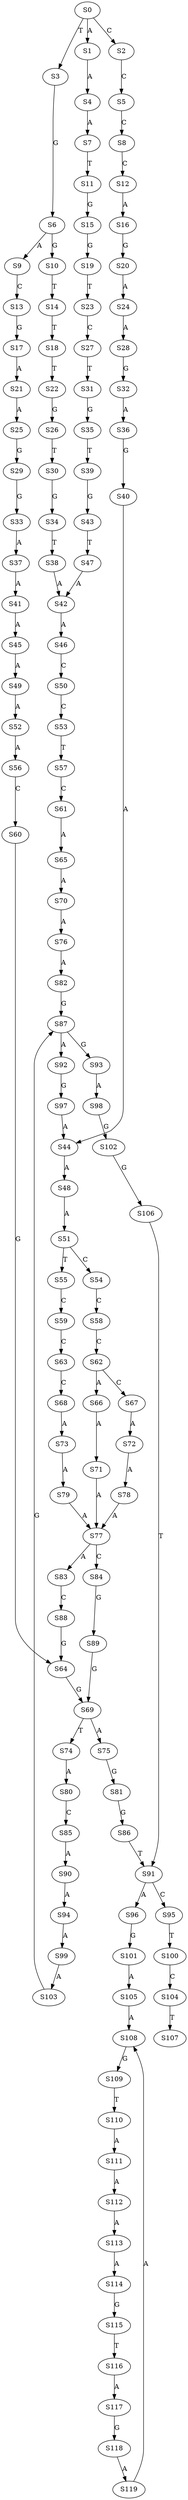 strict digraph  {
	S0 -> S1 [ label = A ];
	S0 -> S2 [ label = C ];
	S0 -> S3 [ label = T ];
	S1 -> S4 [ label = A ];
	S2 -> S5 [ label = C ];
	S3 -> S6 [ label = G ];
	S4 -> S7 [ label = A ];
	S5 -> S8 [ label = C ];
	S6 -> S9 [ label = A ];
	S6 -> S10 [ label = G ];
	S7 -> S11 [ label = T ];
	S8 -> S12 [ label = C ];
	S9 -> S13 [ label = C ];
	S10 -> S14 [ label = T ];
	S11 -> S15 [ label = G ];
	S12 -> S16 [ label = A ];
	S13 -> S17 [ label = G ];
	S14 -> S18 [ label = T ];
	S15 -> S19 [ label = G ];
	S16 -> S20 [ label = G ];
	S17 -> S21 [ label = A ];
	S18 -> S22 [ label = T ];
	S19 -> S23 [ label = T ];
	S20 -> S24 [ label = A ];
	S21 -> S25 [ label = A ];
	S22 -> S26 [ label = G ];
	S23 -> S27 [ label = C ];
	S24 -> S28 [ label = A ];
	S25 -> S29 [ label = G ];
	S26 -> S30 [ label = T ];
	S27 -> S31 [ label = T ];
	S28 -> S32 [ label = G ];
	S29 -> S33 [ label = G ];
	S30 -> S34 [ label = G ];
	S31 -> S35 [ label = G ];
	S32 -> S36 [ label = A ];
	S33 -> S37 [ label = A ];
	S34 -> S38 [ label = T ];
	S35 -> S39 [ label = T ];
	S36 -> S40 [ label = G ];
	S37 -> S41 [ label = A ];
	S38 -> S42 [ label = A ];
	S39 -> S43 [ label = G ];
	S40 -> S44 [ label = A ];
	S41 -> S45 [ label = A ];
	S42 -> S46 [ label = A ];
	S43 -> S47 [ label = T ];
	S44 -> S48 [ label = A ];
	S45 -> S49 [ label = A ];
	S46 -> S50 [ label = C ];
	S47 -> S42 [ label = A ];
	S48 -> S51 [ label = A ];
	S49 -> S52 [ label = A ];
	S50 -> S53 [ label = C ];
	S51 -> S54 [ label = C ];
	S51 -> S55 [ label = T ];
	S52 -> S56 [ label = A ];
	S53 -> S57 [ label = T ];
	S54 -> S58 [ label = C ];
	S55 -> S59 [ label = C ];
	S56 -> S60 [ label = C ];
	S57 -> S61 [ label = C ];
	S58 -> S62 [ label = C ];
	S59 -> S63 [ label = C ];
	S60 -> S64 [ label = G ];
	S61 -> S65 [ label = A ];
	S62 -> S66 [ label = A ];
	S62 -> S67 [ label = C ];
	S63 -> S68 [ label = C ];
	S64 -> S69 [ label = G ];
	S65 -> S70 [ label = A ];
	S66 -> S71 [ label = A ];
	S67 -> S72 [ label = A ];
	S68 -> S73 [ label = A ];
	S69 -> S74 [ label = T ];
	S69 -> S75 [ label = A ];
	S70 -> S76 [ label = A ];
	S71 -> S77 [ label = A ];
	S72 -> S78 [ label = A ];
	S73 -> S79 [ label = A ];
	S74 -> S80 [ label = A ];
	S75 -> S81 [ label = G ];
	S76 -> S82 [ label = A ];
	S77 -> S83 [ label = A ];
	S77 -> S84 [ label = C ];
	S78 -> S77 [ label = A ];
	S79 -> S77 [ label = A ];
	S80 -> S85 [ label = C ];
	S81 -> S86 [ label = G ];
	S82 -> S87 [ label = G ];
	S83 -> S88 [ label = C ];
	S84 -> S89 [ label = G ];
	S85 -> S90 [ label = A ];
	S86 -> S91 [ label = T ];
	S87 -> S92 [ label = A ];
	S87 -> S93 [ label = G ];
	S88 -> S64 [ label = G ];
	S89 -> S69 [ label = G ];
	S90 -> S94 [ label = A ];
	S91 -> S95 [ label = C ];
	S91 -> S96 [ label = A ];
	S92 -> S97 [ label = G ];
	S93 -> S98 [ label = A ];
	S94 -> S99 [ label = A ];
	S95 -> S100 [ label = T ];
	S96 -> S101 [ label = G ];
	S97 -> S44 [ label = A ];
	S98 -> S102 [ label = G ];
	S99 -> S103 [ label = A ];
	S100 -> S104 [ label = C ];
	S101 -> S105 [ label = A ];
	S102 -> S106 [ label = G ];
	S103 -> S87 [ label = G ];
	S104 -> S107 [ label = T ];
	S105 -> S108 [ label = A ];
	S106 -> S91 [ label = T ];
	S108 -> S109 [ label = G ];
	S109 -> S110 [ label = T ];
	S110 -> S111 [ label = A ];
	S111 -> S112 [ label = A ];
	S112 -> S113 [ label = A ];
	S113 -> S114 [ label = A ];
	S114 -> S115 [ label = G ];
	S115 -> S116 [ label = T ];
	S116 -> S117 [ label = A ];
	S117 -> S118 [ label = G ];
	S118 -> S119 [ label = A ];
	S119 -> S108 [ label = A ];
}
